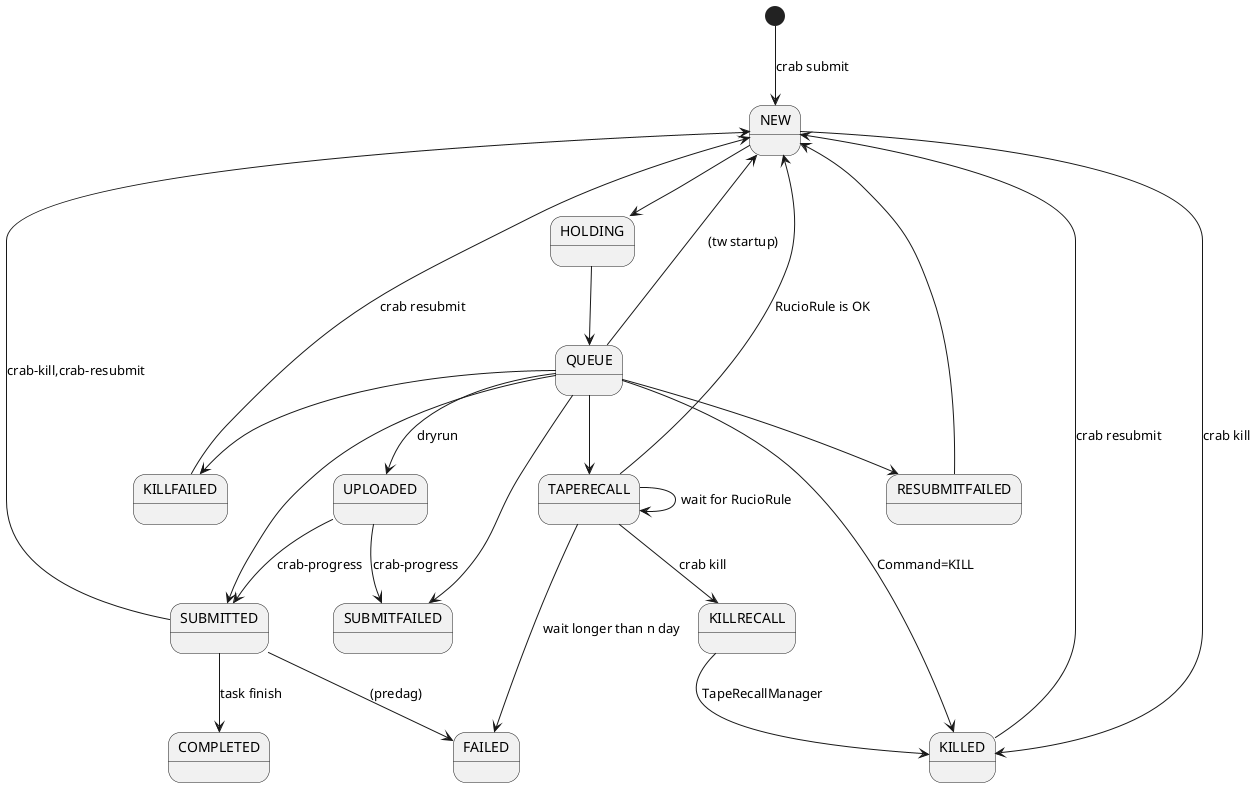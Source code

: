 @startuml
[*] --> NEW : crab submit
NEW --> HOLDING /' I am gonna work on it '/
HOLDING --> QUEUE /' I acquire it for my internal queue '/

'HOLDING --> SUBMITFAILED /': (SUBMIT)MasterWorkeer.algorithm.failBannedTask,(SUBMIT)MasterWorkeer.algorithm.skipRejectedCommand'/
'HOLDING --> KILLFAILED /': (KILL)MasterWorkeer.algorithm.failBannedTask'/
'HOLDING --> RESUBMITFAILED /': (RESUBMIT)MasterWorkeer.algorithm.failBannedTask'/

'are these state transition correct as it suppose to be?
'HOLDING --> SUBMITTED /': (RESUBMIT)MasterWorkeer.algorithm.skipRejectedCommand'/
'HOLDING --> SUBMITTED /': (KILL)MasterWorkeer.algorithm.skipRejectedCommand'/

'submit
QUEUE --> UPLOADED : dryrun
UPLOADED --> SUBMITTED : crab-progress

SUBMITTED --> NEW : crab-kill,crab-resubmit
UPLOADED --> SUBMITFAILED : crab-progress

QUEUE --> SUBMITTED
QUEUE --> SUBMITFAILED 

QUEUE --> RESUBMITFAILED
RESUBMITFAILED --> NEW

QUEUE --> KILLFAILED
KILLFAILED --> NEW : crab resubmit

QUEUE --> KILLED : Command=KILL
KILLED --> NEW : crab resubmit

' tape recall
QUEUE --> TAPERECALL
TAPERECALL --> TAPERECALL : wait for RucioRule
TAPERECALL --> NEW : RucioRule is OK
TAPERECALL --> KILLRECALL : crab kill
KILLRECALL --> KILLED : TapeRecallManager

QUEUE --> NEW : (tw startup)

TAPERECALL --> FAILED : wait longer than n day
SUBMITTED --> FAILED : (predag)


SUBMITTED --> COMPLETED : task finish

NEW --> KILLED : crab kill
@enduml
